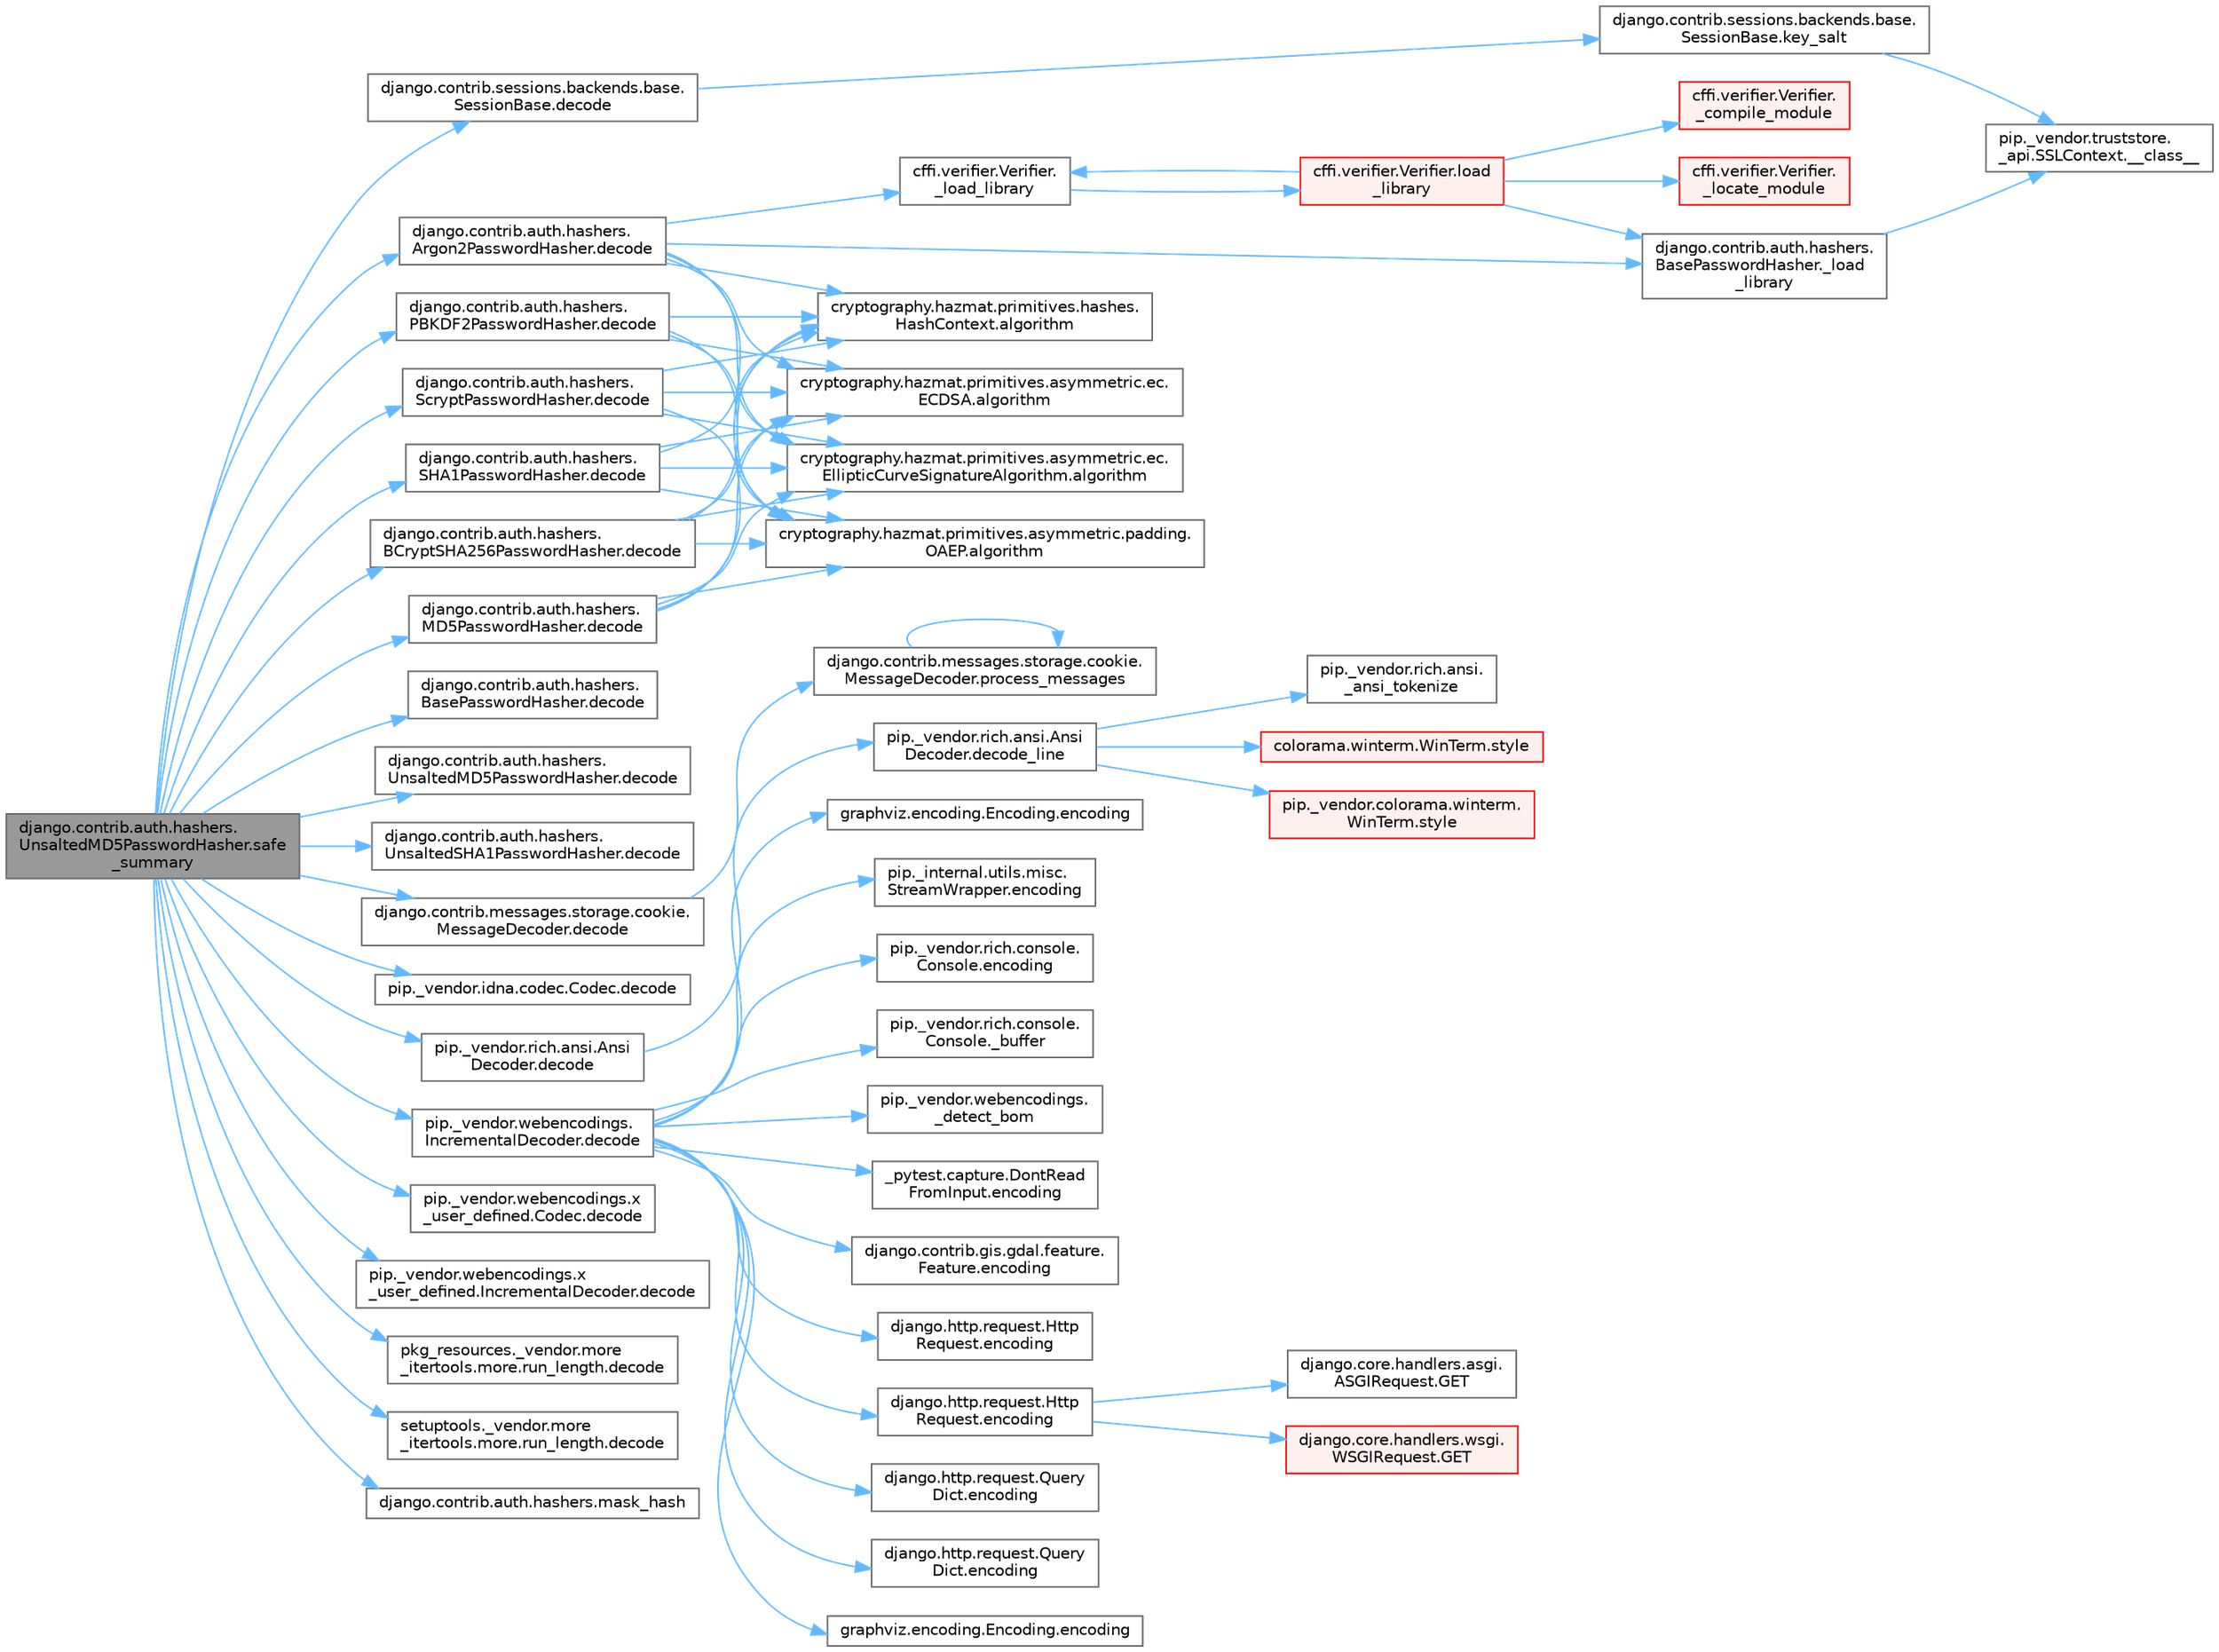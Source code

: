 digraph "django.contrib.auth.hashers.UnsaltedMD5PasswordHasher.safe_summary"
{
 // LATEX_PDF_SIZE
  bgcolor="transparent";
  edge [fontname=Helvetica,fontsize=10,labelfontname=Helvetica,labelfontsize=10];
  node [fontname=Helvetica,fontsize=10,shape=box,height=0.2,width=0.4];
  rankdir="LR";
  Node1 [id="Node000001",label="django.contrib.auth.hashers.\lUnsaltedMD5PasswordHasher.safe\l_summary",height=0.2,width=0.4,color="gray40", fillcolor="grey60", style="filled", fontcolor="black",tooltip=" "];
  Node1 -> Node2 [id="edge1_Node000001_Node000002",color="steelblue1",style="solid",tooltip=" "];
  Node2 [id="Node000002",label="django.contrib.auth.hashers.\lArgon2PasswordHasher.decode",height=0.2,width=0.4,color="grey40", fillcolor="white", style="filled",URL="$classdjango_1_1contrib_1_1auth_1_1hashers_1_1_argon2_password_hasher.html#a72d1d6fbe76db2c306ea80efb11110a4",tooltip=" "];
  Node2 -> Node3 [id="edge2_Node000002_Node000003",color="steelblue1",style="solid",tooltip=" "];
  Node3 [id="Node000003",label="cffi.verifier.Verifier.\l_load_library",height=0.2,width=0.4,color="grey40", fillcolor="white", style="filled",URL="$classcffi_1_1verifier_1_1_verifier.html#a9de40d4d3231a07d492a907359b11949",tooltip=" "];
  Node3 -> Node4 [id="edge3_Node000003_Node000004",color="steelblue1",style="solid",tooltip=" "];
  Node4 [id="Node000004",label="cffi.verifier.Verifier.load\l_library",height=0.2,width=0.4,color="red", fillcolor="#FFF0F0", style="filled",URL="$classcffi_1_1verifier_1_1_verifier.html#a3f4cc3b50c42913dd0d22dc233524f28",tooltip=" "];
  Node4 -> Node5 [id="edge4_Node000004_Node000005",color="steelblue1",style="solid",tooltip=" "];
  Node5 [id="Node000005",label="cffi.verifier.Verifier.\l_compile_module",height=0.2,width=0.4,color="red", fillcolor="#FFF0F0", style="filled",URL="$classcffi_1_1verifier_1_1_verifier.html#ae0d07806ff6796d142c1c6d28a035fdd",tooltip=" "];
  Node4 -> Node3 [id="edge5_Node000004_Node000003",color="steelblue1",style="solid",tooltip=" "];
  Node4 -> Node258 [id="edge6_Node000004_Node000258",color="steelblue1",style="solid",tooltip=" "];
  Node258 [id="Node000258",label="django.contrib.auth.hashers.\lBasePasswordHasher._load\l_library",height=0.2,width=0.4,color="grey40", fillcolor="white", style="filled",URL="$classdjango_1_1contrib_1_1auth_1_1hashers_1_1_base_password_hasher.html#a82f689954acb14224d7004fdfacd0583",tooltip=" "];
  Node258 -> Node30 [id="edge7_Node000258_Node000030",color="steelblue1",style="solid",tooltip=" "];
  Node30 [id="Node000030",label="pip._vendor.truststore.\l_api.SSLContext.__class__",height=0.2,width=0.4,color="grey40", fillcolor="white", style="filled",URL="$classpip_1_1__vendor_1_1truststore_1_1__api_1_1_s_s_l_context.html#a530861514f31eabaa3f513557d6e66de",tooltip=" "];
  Node4 -> Node4523 [id="edge8_Node000004_Node004523",color="steelblue1",style="solid",tooltip=" "];
  Node4523 [id="Node004523",label="cffi.verifier.Verifier.\l_locate_module",height=0.2,width=0.4,color="red", fillcolor="#FFF0F0", style="filled",URL="$classcffi_1_1verifier_1_1_verifier.html#a39fa84e0d7f74e88dafcf2cad0c5cd39",tooltip=" "];
  Node2 -> Node258 [id="edge9_Node000002_Node000258",color="steelblue1",style="solid",tooltip=" "];
  Node2 -> Node259 [id="edge10_Node000002_Node000259",color="steelblue1",style="solid",tooltip=" "];
  Node259 [id="Node000259",label="cryptography.hazmat.primitives.asymmetric.ec.\lECDSA.algorithm",height=0.2,width=0.4,color="grey40", fillcolor="white", style="filled",URL="$classcryptography_1_1hazmat_1_1primitives_1_1asymmetric_1_1ec_1_1_e_c_d_s_a.html#af8b2ad5654a22d6881ca280f065703ab",tooltip=" "];
  Node2 -> Node260 [id="edge11_Node000002_Node000260",color="steelblue1",style="solid",tooltip=" "];
  Node260 [id="Node000260",label="cryptography.hazmat.primitives.asymmetric.ec.\lEllipticCurveSignatureAlgorithm.algorithm",height=0.2,width=0.4,color="grey40", fillcolor="white", style="filled",URL="$classcryptography_1_1hazmat_1_1primitives_1_1asymmetric_1_1ec_1_1_elliptic_curve_signature_algorithm.html#ac96045f23c0e56192e7e9e071d3ed60a",tooltip=" "];
  Node2 -> Node261 [id="edge12_Node000002_Node000261",color="steelblue1",style="solid",tooltip=" "];
  Node261 [id="Node000261",label="cryptography.hazmat.primitives.asymmetric.padding.\lOAEP.algorithm",height=0.2,width=0.4,color="grey40", fillcolor="white", style="filled",URL="$classcryptography_1_1hazmat_1_1primitives_1_1asymmetric_1_1padding_1_1_o_a_e_p.html#ad6f452615df34bef1b5a039c8fb5e11e",tooltip=" "];
  Node2 -> Node262 [id="edge13_Node000002_Node000262",color="steelblue1",style="solid",tooltip=" "];
  Node262 [id="Node000262",label="cryptography.hazmat.primitives.hashes.\lHashContext.algorithm",height=0.2,width=0.4,color="grey40", fillcolor="white", style="filled",URL="$classcryptography_1_1hazmat_1_1primitives_1_1hashes_1_1_hash_context.html#af82b9ea0836393b48314ae5c78191c66",tooltip=" "];
  Node1 -> Node986 [id="edge14_Node000001_Node000986",color="steelblue1",style="solid",tooltip=" "];
  Node986 [id="Node000986",label="django.contrib.auth.hashers.\lBasePasswordHasher.decode",height=0.2,width=0.4,color="grey40", fillcolor="white", style="filled",URL="$classdjango_1_1contrib_1_1auth_1_1hashers_1_1_base_password_hasher.html#acdc58a8527c2c8f6a540dfb9b6b55dc2",tooltip=" "];
  Node1 -> Node987 [id="edge15_Node000001_Node000987",color="steelblue1",style="solid",tooltip=" "];
  Node987 [id="Node000987",label="django.contrib.auth.hashers.\lBCryptSHA256PasswordHasher.decode",height=0.2,width=0.4,color="grey40", fillcolor="white", style="filled",URL="$classdjango_1_1contrib_1_1auth_1_1hashers_1_1_b_crypt_s_h_a256_password_hasher.html#a65f0917523b0e9b3de12041c56a05348",tooltip=" "];
  Node987 -> Node259 [id="edge16_Node000987_Node000259",color="steelblue1",style="solid",tooltip=" "];
  Node987 -> Node260 [id="edge17_Node000987_Node000260",color="steelblue1",style="solid",tooltip=" "];
  Node987 -> Node261 [id="edge18_Node000987_Node000261",color="steelblue1",style="solid",tooltip=" "];
  Node987 -> Node262 [id="edge19_Node000987_Node000262",color="steelblue1",style="solid",tooltip=" "];
  Node1 -> Node988 [id="edge20_Node000001_Node000988",color="steelblue1",style="solid",tooltip=" "];
  Node988 [id="Node000988",label="django.contrib.auth.hashers.\lMD5PasswordHasher.decode",height=0.2,width=0.4,color="grey40", fillcolor="white", style="filled",URL="$classdjango_1_1contrib_1_1auth_1_1hashers_1_1_m_d5_password_hasher.html#a062f78c51cd95a88ffa4c57cf62b8f53",tooltip=" "];
  Node988 -> Node259 [id="edge21_Node000988_Node000259",color="steelblue1",style="solid",tooltip=" "];
  Node988 -> Node260 [id="edge22_Node000988_Node000260",color="steelblue1",style="solid",tooltip=" "];
  Node988 -> Node261 [id="edge23_Node000988_Node000261",color="steelblue1",style="solid",tooltip=" "];
  Node988 -> Node262 [id="edge24_Node000988_Node000262",color="steelblue1",style="solid",tooltip=" "];
  Node1 -> Node989 [id="edge25_Node000001_Node000989",color="steelblue1",style="solid",tooltip=" "];
  Node989 [id="Node000989",label="django.contrib.auth.hashers.\lPBKDF2PasswordHasher.decode",height=0.2,width=0.4,color="grey40", fillcolor="white", style="filled",URL="$classdjango_1_1contrib_1_1auth_1_1hashers_1_1_p_b_k_d_f2_password_hasher.html#ac8e3981a38d06416864c0498d1c88984",tooltip=" "];
  Node989 -> Node259 [id="edge26_Node000989_Node000259",color="steelblue1",style="solid",tooltip=" "];
  Node989 -> Node260 [id="edge27_Node000989_Node000260",color="steelblue1",style="solid",tooltip=" "];
  Node989 -> Node261 [id="edge28_Node000989_Node000261",color="steelblue1",style="solid",tooltip=" "];
  Node989 -> Node262 [id="edge29_Node000989_Node000262",color="steelblue1",style="solid",tooltip=" "];
  Node1 -> Node990 [id="edge30_Node000001_Node000990",color="steelblue1",style="solid",tooltip=" "];
  Node990 [id="Node000990",label="django.contrib.auth.hashers.\lScryptPasswordHasher.decode",height=0.2,width=0.4,color="grey40", fillcolor="white", style="filled",URL="$classdjango_1_1contrib_1_1auth_1_1hashers_1_1_scrypt_password_hasher.html#a68f81270bf17d88e1056ec9ad87878ae",tooltip=" "];
  Node990 -> Node259 [id="edge31_Node000990_Node000259",color="steelblue1",style="solid",tooltip=" "];
  Node990 -> Node260 [id="edge32_Node000990_Node000260",color="steelblue1",style="solid",tooltip=" "];
  Node990 -> Node261 [id="edge33_Node000990_Node000261",color="steelblue1",style="solid",tooltip=" "];
  Node990 -> Node262 [id="edge34_Node000990_Node000262",color="steelblue1",style="solid",tooltip=" "];
  Node1 -> Node991 [id="edge35_Node000001_Node000991",color="steelblue1",style="solid",tooltip=" "];
  Node991 [id="Node000991",label="django.contrib.auth.hashers.\lSHA1PasswordHasher.decode",height=0.2,width=0.4,color="grey40", fillcolor="white", style="filled",URL="$classdjango_1_1contrib_1_1auth_1_1hashers_1_1_s_h_a1_password_hasher.html#a33ceeb213d22d5e240e6f9abe88ff364",tooltip=" "];
  Node991 -> Node259 [id="edge36_Node000991_Node000259",color="steelblue1",style="solid",tooltip=" "];
  Node991 -> Node260 [id="edge37_Node000991_Node000260",color="steelblue1",style="solid",tooltip=" "];
  Node991 -> Node261 [id="edge38_Node000991_Node000261",color="steelblue1",style="solid",tooltip=" "];
  Node991 -> Node262 [id="edge39_Node000991_Node000262",color="steelblue1",style="solid",tooltip=" "];
  Node1 -> Node992 [id="edge40_Node000001_Node000992",color="steelblue1",style="solid",tooltip=" "];
  Node992 [id="Node000992",label="django.contrib.auth.hashers.\lUnsaltedMD5PasswordHasher.decode",height=0.2,width=0.4,color="grey40", fillcolor="white", style="filled",URL="$classdjango_1_1contrib_1_1auth_1_1hashers_1_1_unsalted_m_d5_password_hasher.html#a7d249886b7c87fe081069c0d408653d8",tooltip=" "];
  Node1 -> Node993 [id="edge41_Node000001_Node000993",color="steelblue1",style="solid",tooltip=" "];
  Node993 [id="Node000993",label="django.contrib.auth.hashers.\lUnsaltedSHA1PasswordHasher.decode",height=0.2,width=0.4,color="grey40", fillcolor="white", style="filled",URL="$classdjango_1_1contrib_1_1auth_1_1hashers_1_1_unsalted_s_h_a1_password_hasher.html#a355aab8d20eb31f40a99ee06f8d05a1d",tooltip=" "];
  Node1 -> Node994 [id="edge42_Node000001_Node000994",color="steelblue1",style="solid",tooltip=" "];
  Node994 [id="Node000994",label="django.contrib.messages.storage.cookie.\lMessageDecoder.decode",height=0.2,width=0.4,color="grey40", fillcolor="white", style="filled",URL="$classdjango_1_1contrib_1_1messages_1_1storage_1_1cookie_1_1_message_decoder.html#a31bb711a8b7029e82ec9b90cd501ecc3",tooltip=" "];
  Node994 -> Node995 [id="edge43_Node000994_Node000995",color="steelblue1",style="solid",tooltip=" "];
  Node995 [id="Node000995",label="django.contrib.messages.storage.cookie.\lMessageDecoder.process_messages",height=0.2,width=0.4,color="grey40", fillcolor="white", style="filled",URL="$classdjango_1_1contrib_1_1messages_1_1storage_1_1cookie_1_1_message_decoder.html#aeb5e86125275d278747acf13390769eb",tooltip=" "];
  Node995 -> Node995 [id="edge44_Node000995_Node000995",color="steelblue1",style="solid",tooltip=" "];
  Node1 -> Node996 [id="edge45_Node000001_Node000996",color="steelblue1",style="solid",tooltip=" "];
  Node996 [id="Node000996",label="django.contrib.sessions.backends.base.\lSessionBase.decode",height=0.2,width=0.4,color="grey40", fillcolor="white", style="filled",URL="$classdjango_1_1contrib_1_1sessions_1_1backends_1_1base_1_1_session_base.html#afb17d15a3cb07df3ddfb339557f3a85f",tooltip=" "];
  Node996 -> Node276 [id="edge46_Node000996_Node000276",color="steelblue1",style="solid",tooltip=" "];
  Node276 [id="Node000276",label="django.contrib.sessions.backends.base.\lSessionBase.key_salt",height=0.2,width=0.4,color="grey40", fillcolor="white", style="filled",URL="$classdjango_1_1contrib_1_1sessions_1_1backends_1_1base_1_1_session_base.html#aebfc89cbad42b8e0eea4d7c6ba55f321",tooltip=" "];
  Node276 -> Node30 [id="edge47_Node000276_Node000030",color="steelblue1",style="solid",tooltip=" "];
  Node1 -> Node997 [id="edge48_Node000001_Node000997",color="steelblue1",style="solid",tooltip=" "];
  Node997 [id="Node000997",label="pip._vendor.idna.codec.Codec.decode",height=0.2,width=0.4,color="grey40", fillcolor="white", style="filled",URL="$classpip_1_1__vendor_1_1idna_1_1codec_1_1_codec.html#afbcfa6fbc1e789e8ee873af468f8e30a",tooltip=" "];
  Node1 -> Node998 [id="edge49_Node000001_Node000998",color="steelblue1",style="solid",tooltip=" "];
  Node998 [id="Node000998",label="pip._vendor.rich.ansi.Ansi\lDecoder.decode",height=0.2,width=0.4,color="grey40", fillcolor="white", style="filled",URL="$classpip_1_1__vendor_1_1rich_1_1ansi_1_1_ansi_decoder.html#aef7b5a668aa002de1bdaee6ddfbb783b",tooltip=" "];
  Node998 -> Node999 [id="edge50_Node000998_Node000999",color="steelblue1",style="solid",tooltip=" "];
  Node999 [id="Node000999",label="pip._vendor.rich.ansi.Ansi\lDecoder.decode_line",height=0.2,width=0.4,color="grey40", fillcolor="white", style="filled",URL="$classpip_1_1__vendor_1_1rich_1_1ansi_1_1_ansi_decoder.html#aa4e54ff71e06979da6e1a254f3a3c3e5",tooltip=" "];
  Node999 -> Node1000 [id="edge51_Node000999_Node001000",color="steelblue1",style="solid",tooltip=" "];
  Node1000 [id="Node001000",label="pip._vendor.rich.ansi.\l_ansi_tokenize",height=0.2,width=0.4,color="grey40", fillcolor="white", style="filled",URL="$namespacepip_1_1__vendor_1_1rich_1_1ansi.html#a69b7666c9a30e0da8eb062e25e4c3e35",tooltip=" "];
  Node999 -> Node45 [id="edge52_Node000999_Node000045",color="steelblue1",style="solid",tooltip=" "];
  Node45 [id="Node000045",label="colorama.winterm.WinTerm.style",height=0.2,width=0.4,color="red", fillcolor="#FFF0F0", style="filled",URL="$classcolorama_1_1winterm_1_1_win_term.html#a506343ed97737721f4046d5e741a8b2c",tooltip=" "];
  Node999 -> Node50 [id="edge53_Node000999_Node000050",color="steelblue1",style="solid",tooltip=" "];
  Node50 [id="Node000050",label="pip._vendor.colorama.winterm.\lWinTerm.style",height=0.2,width=0.4,color="red", fillcolor="#FFF0F0", style="filled",URL="$classpip_1_1__vendor_1_1colorama_1_1winterm_1_1_win_term.html#a942dc25f8c2ec982d2ff799ec02ec593",tooltip=" "];
  Node1 -> Node1001 [id="edge54_Node000001_Node001001",color="steelblue1",style="solid",tooltip=" "];
  Node1001 [id="Node001001",label="pip._vendor.webencodings.\lIncrementalDecoder.decode",height=0.2,width=0.4,color="grey40", fillcolor="white", style="filled",URL="$classpip_1_1__vendor_1_1webencodings_1_1_incremental_decoder.html#ad0d48a2d9a33944e0bba55cf024376be",tooltip=" "];
  Node1001 -> Node40 [id="edge55_Node001001_Node000040",color="steelblue1",style="solid",tooltip=" "];
  Node40 [id="Node000040",label="pip._vendor.rich.console.\lConsole._buffer",height=0.2,width=0.4,color="grey40", fillcolor="white", style="filled",URL="$classpip_1_1__vendor_1_1rich_1_1console_1_1_console.html#a51eaf031922c907e4085937b82f5564e",tooltip=" "];
  Node1001 -> Node1002 [id="edge56_Node001001_Node001002",color="steelblue1",style="solid",tooltip=" "];
  Node1002 [id="Node001002",label="pip._vendor.webencodings.\l_detect_bom",height=0.2,width=0.4,color="grey40", fillcolor="white", style="filled",URL="$namespacepip_1_1__vendor_1_1webencodings.html#ae07e40c39d068fe206dfb91b9cfec510",tooltip=" "];
  Node1001 -> Node322 [id="edge57_Node001001_Node000322",color="steelblue1",style="solid",tooltip=" "];
  Node322 [id="Node000322",label="_pytest.capture.DontRead\lFromInput.encoding",height=0.2,width=0.4,color="grey40", fillcolor="white", style="filled",URL="$class__pytest_1_1capture_1_1_dont_read_from_input.html#a40a0e1b26db1f2cf579f1ab5d3903097",tooltip=" "];
  Node1001 -> Node323 [id="edge58_Node001001_Node000323",color="steelblue1",style="solid",tooltip=" "];
  Node323 [id="Node000323",label="django.contrib.gis.gdal.feature.\lFeature.encoding",height=0.2,width=0.4,color="grey40", fillcolor="white", style="filled",URL="$classdjango_1_1contrib_1_1gis_1_1gdal_1_1feature_1_1_feature.html#a61ef7866406f46787c45d0040e4f2588",tooltip=" "];
  Node1001 -> Node324 [id="edge59_Node001001_Node000324",color="steelblue1",style="solid",tooltip=" "];
  Node324 [id="Node000324",label="django.http.request.Http\lRequest.encoding",height=0.2,width=0.4,color="grey40", fillcolor="white", style="filled",URL="$classdjango_1_1http_1_1request_1_1_http_request.html#affc440df209dd1fb33d63b8fce39f3b2",tooltip=" "];
  Node1001 -> Node325 [id="edge60_Node001001_Node000325",color="steelblue1",style="solid",tooltip=" "];
  Node325 [id="Node000325",label="django.http.request.Http\lRequest.encoding",height=0.2,width=0.4,color="grey40", fillcolor="white", style="filled",URL="$classdjango_1_1http_1_1request_1_1_http_request.html#a09c32945992a963608d955c2618ead79",tooltip=" "];
  Node325 -> Node326 [id="edge61_Node000325_Node000326",color="steelblue1",style="solid",tooltip=" "];
  Node326 [id="Node000326",label="django.core.handlers.asgi.\lASGIRequest.GET",height=0.2,width=0.4,color="grey40", fillcolor="white", style="filled",URL="$classdjango_1_1core_1_1handlers_1_1asgi_1_1_a_s_g_i_request.html#a22178cf518b0498b12175ee12f8e7706",tooltip=" "];
  Node325 -> Node327 [id="edge62_Node000325_Node000327",color="steelblue1",style="solid",tooltip=" "];
  Node327 [id="Node000327",label="django.core.handlers.wsgi.\lWSGIRequest.GET",height=0.2,width=0.4,color="red", fillcolor="#FFF0F0", style="filled",URL="$classdjango_1_1core_1_1handlers_1_1wsgi_1_1_w_s_g_i_request.html#a4167c70bcdd94cc925f4444860678305",tooltip=" "];
  Node1001 -> Node329 [id="edge63_Node001001_Node000329",color="steelblue1",style="solid",tooltip=" "];
  Node329 [id="Node000329",label="django.http.request.Query\lDict.encoding",height=0.2,width=0.4,color="grey40", fillcolor="white", style="filled",URL="$classdjango_1_1http_1_1request_1_1_query_dict.html#ae1a9e4aa8ebe4d1dd0aa02e9388b0acd",tooltip=" "];
  Node1001 -> Node330 [id="edge64_Node001001_Node000330",color="steelblue1",style="solid",tooltip=" "];
  Node330 [id="Node000330",label="django.http.request.Query\lDict.encoding",height=0.2,width=0.4,color="grey40", fillcolor="white", style="filled",URL="$classdjango_1_1http_1_1request_1_1_query_dict.html#aade836c6d0fadbe21ef181917ca28ea8",tooltip=" "];
  Node1001 -> Node331 [id="edge65_Node001001_Node000331",color="steelblue1",style="solid",tooltip=" "];
  Node331 [id="Node000331",label="graphviz.encoding.Encoding.encoding",height=0.2,width=0.4,color="grey40", fillcolor="white", style="filled",URL="$classgraphviz_1_1encoding_1_1_encoding.html#a4be64c43fe62823ffb51d9d4706f3c3d",tooltip=" "];
  Node1001 -> Node332 [id="edge66_Node001001_Node000332",color="steelblue1",style="solid",tooltip=" "];
  Node332 [id="Node000332",label="graphviz.encoding.Encoding.encoding",height=0.2,width=0.4,color="grey40", fillcolor="white", style="filled",URL="$classgraphviz_1_1encoding_1_1_encoding.html#ade16bad413f6cc9b3776aa3c580e7251",tooltip=" "];
  Node1001 -> Node333 [id="edge67_Node001001_Node000333",color="steelblue1",style="solid",tooltip=" "];
  Node333 [id="Node000333",label="pip._internal.utils.misc.\lStreamWrapper.encoding",height=0.2,width=0.4,color="grey40", fillcolor="white", style="filled",URL="$classpip_1_1__internal_1_1utils_1_1misc_1_1_stream_wrapper.html#ae516d377684b88c1d5ed9b0b670a2a0b",tooltip=" "];
  Node1001 -> Node334 [id="edge68_Node001001_Node000334",color="steelblue1",style="solid",tooltip=" "];
  Node334 [id="Node000334",label="pip._vendor.rich.console.\lConsole.encoding",height=0.2,width=0.4,color="grey40", fillcolor="white", style="filled",URL="$classpip_1_1__vendor_1_1rich_1_1console_1_1_console.html#aaa95f0495607d199f34c4ebd90ea1cfe",tooltip=" "];
  Node1 -> Node1003 [id="edge69_Node000001_Node001003",color="steelblue1",style="solid",tooltip=" "];
  Node1003 [id="Node001003",label="pip._vendor.webencodings.x\l_user_defined.Codec.decode",height=0.2,width=0.4,color="grey40", fillcolor="white", style="filled",URL="$classpip_1_1__vendor_1_1webencodings_1_1x__user__defined_1_1_codec.html#a8274d83f27630efc03798f7279a3a4e4",tooltip=" "];
  Node1 -> Node1004 [id="edge70_Node000001_Node001004",color="steelblue1",style="solid",tooltip=" "];
  Node1004 [id="Node001004",label="pip._vendor.webencodings.x\l_user_defined.IncrementalDecoder.decode",height=0.2,width=0.4,color="grey40", fillcolor="white", style="filled",URL="$classpip_1_1__vendor_1_1webencodings_1_1x__user__defined_1_1_incremental_decoder.html#a41f124a7b74df6dc854b3cb60701bddf",tooltip=" "];
  Node1 -> Node1005 [id="edge71_Node000001_Node001005",color="steelblue1",style="solid",tooltip=" "];
  Node1005 [id="Node001005",label="pkg_resources._vendor.more\l_itertools.more.run_length.decode",height=0.2,width=0.4,color="grey40", fillcolor="white", style="filled",URL="$classpkg__resources_1_1__vendor_1_1more__itertools_1_1more_1_1run__length.html#ab2bc13ca49542b34903a28d4b635c064",tooltip=" "];
  Node1 -> Node1006 [id="edge72_Node000001_Node001006",color="steelblue1",style="solid",tooltip=" "];
  Node1006 [id="Node001006",label="setuptools._vendor.more\l_itertools.more.run_length.decode",height=0.2,width=0.4,color="grey40", fillcolor="white", style="filled",URL="$classsetuptools_1_1__vendor_1_1more__itertools_1_1more_1_1run__length.html#aad066151679b7bb7954a8254eff4a29c",tooltip=" "];
  Node1 -> Node4526 [id="edge73_Node000001_Node004526",color="steelblue1",style="solid",tooltip=" "];
  Node4526 [id="Node004526",label="django.contrib.auth.hashers.mask_hash",height=0.2,width=0.4,color="grey40", fillcolor="white", style="filled",URL="$namespacedjango_1_1contrib_1_1auth_1_1hashers.html#ab6b3faf92fe7e6580447f912a3a06239",tooltip=" "];
}
